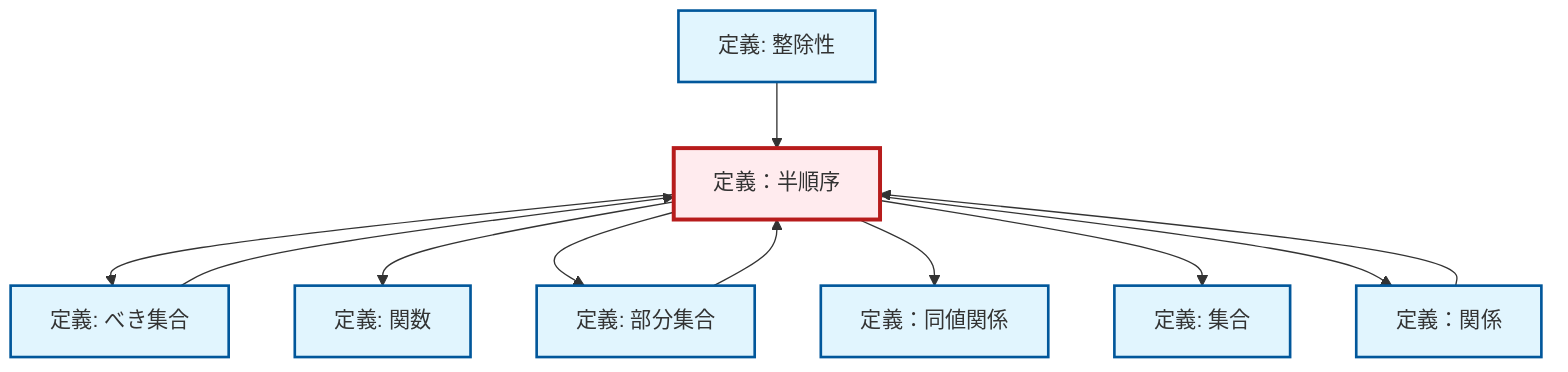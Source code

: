 graph TD
    classDef definition fill:#e1f5fe,stroke:#01579b,stroke-width:2px
    classDef theorem fill:#f3e5f5,stroke:#4a148c,stroke-width:2px
    classDef axiom fill:#fff3e0,stroke:#e65100,stroke-width:2px
    classDef example fill:#e8f5e9,stroke:#1b5e20,stroke-width:2px
    classDef current fill:#ffebee,stroke:#b71c1c,stroke-width:3px
    def-set["定義: 集合"]:::definition
    def-equivalence-relation["定義：同値関係"]:::definition
    def-divisibility["定義: 整除性"]:::definition
    def-relation["定義：関係"]:::definition
    def-subset["定義: 部分集合"]:::definition
    def-power-set["定義: べき集合"]:::definition
    def-function["定義: 関数"]:::definition
    def-partial-order["定義：半順序"]:::definition
    def-partial-order --> def-power-set
    def-partial-order --> def-function
    def-power-set --> def-partial-order
    def-partial-order --> def-subset
    def-divisibility --> def-partial-order
    def-relation --> def-partial-order
    def-subset --> def-partial-order
    def-partial-order --> def-equivalence-relation
    def-partial-order --> def-set
    def-partial-order --> def-relation
    class def-partial-order current